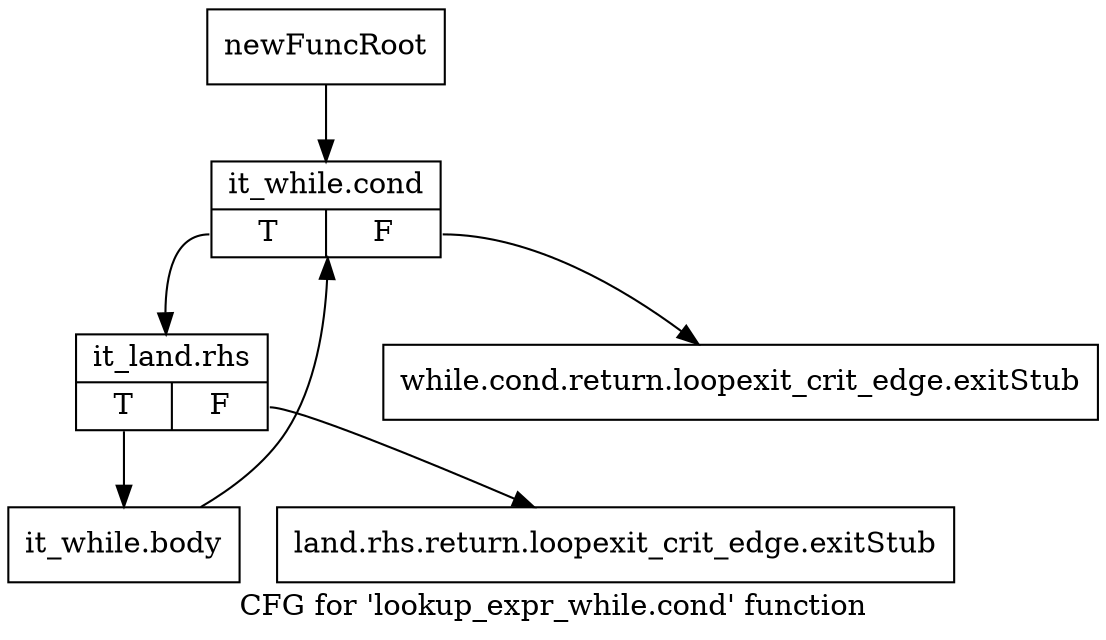 digraph "CFG for 'lookup_expr_while.cond' function" {
	label="CFG for 'lookup_expr_while.cond' function";

	Node0xb1aae70 [shape=record,label="{newFuncRoot}"];
	Node0xb1aae70 -> Node0xb1aaf60;
	Node0xb1aaec0 [shape=record,label="{while.cond.return.loopexit_crit_edge.exitStub}"];
	Node0xb1aaf10 [shape=record,label="{land.rhs.return.loopexit_crit_edge.exitStub}"];
	Node0xb1aaf60 [shape=record,label="{it_while.cond|{<s0>T|<s1>F}}"];
	Node0xb1aaf60:s0 -> Node0xb1aafb0;
	Node0xb1aaf60:s1 -> Node0xb1aaec0;
	Node0xb1aafb0 [shape=record,label="{it_land.rhs|{<s0>T|<s1>F}}"];
	Node0xb1aafb0:s0 -> Node0xb1ab000;
	Node0xb1aafb0:s1 -> Node0xb1aaf10;
	Node0xb1ab000 [shape=record,label="{it_while.body}"];
	Node0xb1ab000 -> Node0xb1aaf60;
}
